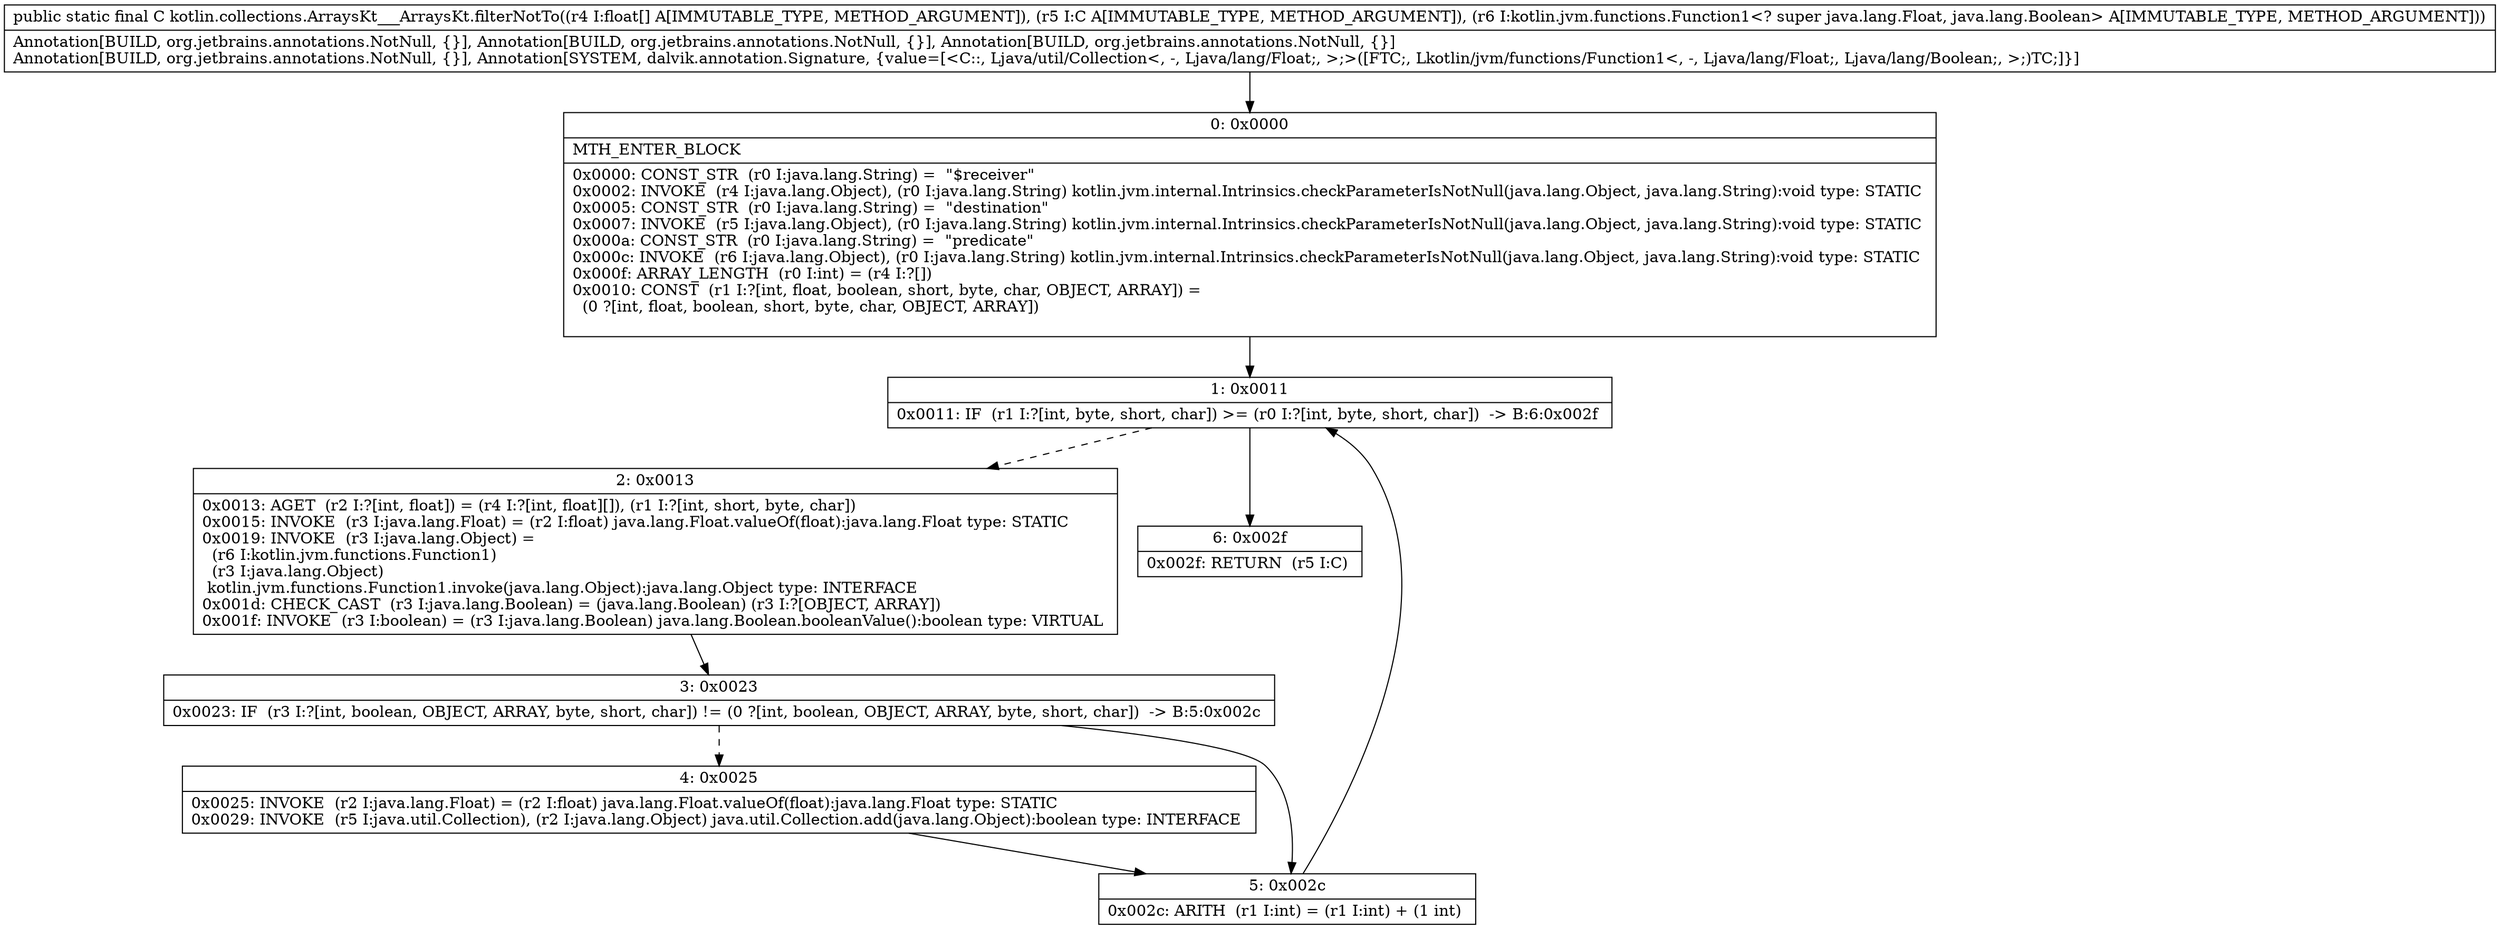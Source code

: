 digraph "CFG forkotlin.collections.ArraysKt___ArraysKt.filterNotTo([FLjava\/util\/Collection;Lkotlin\/jvm\/functions\/Function1;)Ljava\/util\/Collection;" {
Node_0 [shape=record,label="{0\:\ 0x0000|MTH_ENTER_BLOCK\l|0x0000: CONST_STR  (r0 I:java.lang.String) =  \"$receiver\" \l0x0002: INVOKE  (r4 I:java.lang.Object), (r0 I:java.lang.String) kotlin.jvm.internal.Intrinsics.checkParameterIsNotNull(java.lang.Object, java.lang.String):void type: STATIC \l0x0005: CONST_STR  (r0 I:java.lang.String) =  \"destination\" \l0x0007: INVOKE  (r5 I:java.lang.Object), (r0 I:java.lang.String) kotlin.jvm.internal.Intrinsics.checkParameterIsNotNull(java.lang.Object, java.lang.String):void type: STATIC \l0x000a: CONST_STR  (r0 I:java.lang.String) =  \"predicate\" \l0x000c: INVOKE  (r6 I:java.lang.Object), (r0 I:java.lang.String) kotlin.jvm.internal.Intrinsics.checkParameterIsNotNull(java.lang.Object, java.lang.String):void type: STATIC \l0x000f: ARRAY_LENGTH  (r0 I:int) = (r4 I:?[]) \l0x0010: CONST  (r1 I:?[int, float, boolean, short, byte, char, OBJECT, ARRAY]) = \l  (0 ?[int, float, boolean, short, byte, char, OBJECT, ARRAY])\l \l}"];
Node_1 [shape=record,label="{1\:\ 0x0011|0x0011: IF  (r1 I:?[int, byte, short, char]) \>= (r0 I:?[int, byte, short, char])  \-\> B:6:0x002f \l}"];
Node_2 [shape=record,label="{2\:\ 0x0013|0x0013: AGET  (r2 I:?[int, float]) = (r4 I:?[int, float][]), (r1 I:?[int, short, byte, char]) \l0x0015: INVOKE  (r3 I:java.lang.Float) = (r2 I:float) java.lang.Float.valueOf(float):java.lang.Float type: STATIC \l0x0019: INVOKE  (r3 I:java.lang.Object) = \l  (r6 I:kotlin.jvm.functions.Function1)\l  (r3 I:java.lang.Object)\l kotlin.jvm.functions.Function1.invoke(java.lang.Object):java.lang.Object type: INTERFACE \l0x001d: CHECK_CAST  (r3 I:java.lang.Boolean) = (java.lang.Boolean) (r3 I:?[OBJECT, ARRAY]) \l0x001f: INVOKE  (r3 I:boolean) = (r3 I:java.lang.Boolean) java.lang.Boolean.booleanValue():boolean type: VIRTUAL \l}"];
Node_3 [shape=record,label="{3\:\ 0x0023|0x0023: IF  (r3 I:?[int, boolean, OBJECT, ARRAY, byte, short, char]) != (0 ?[int, boolean, OBJECT, ARRAY, byte, short, char])  \-\> B:5:0x002c \l}"];
Node_4 [shape=record,label="{4\:\ 0x0025|0x0025: INVOKE  (r2 I:java.lang.Float) = (r2 I:float) java.lang.Float.valueOf(float):java.lang.Float type: STATIC \l0x0029: INVOKE  (r5 I:java.util.Collection), (r2 I:java.lang.Object) java.util.Collection.add(java.lang.Object):boolean type: INTERFACE \l}"];
Node_5 [shape=record,label="{5\:\ 0x002c|0x002c: ARITH  (r1 I:int) = (r1 I:int) + (1 int) \l}"];
Node_6 [shape=record,label="{6\:\ 0x002f|0x002f: RETURN  (r5 I:C) \l}"];
MethodNode[shape=record,label="{public static final C kotlin.collections.ArraysKt___ArraysKt.filterNotTo((r4 I:float[] A[IMMUTABLE_TYPE, METHOD_ARGUMENT]), (r5 I:C A[IMMUTABLE_TYPE, METHOD_ARGUMENT]), (r6 I:kotlin.jvm.functions.Function1\<? super java.lang.Float, java.lang.Boolean\> A[IMMUTABLE_TYPE, METHOD_ARGUMENT]))  | Annotation[BUILD, org.jetbrains.annotations.NotNull, \{\}], Annotation[BUILD, org.jetbrains.annotations.NotNull, \{\}], Annotation[BUILD, org.jetbrains.annotations.NotNull, \{\}]\lAnnotation[BUILD, org.jetbrains.annotations.NotNull, \{\}], Annotation[SYSTEM, dalvik.annotation.Signature, \{value=[\<C::, Ljava\/util\/Collection\<, \-, Ljava\/lang\/Float;, \>;\>([FTC;, Lkotlin\/jvm\/functions\/Function1\<, \-, Ljava\/lang\/Float;, Ljava\/lang\/Boolean;, \>;)TC;]\}]\l}"];
MethodNode -> Node_0;
Node_0 -> Node_1;
Node_1 -> Node_2[style=dashed];
Node_1 -> Node_6;
Node_2 -> Node_3;
Node_3 -> Node_4[style=dashed];
Node_3 -> Node_5;
Node_4 -> Node_5;
Node_5 -> Node_1;
}

